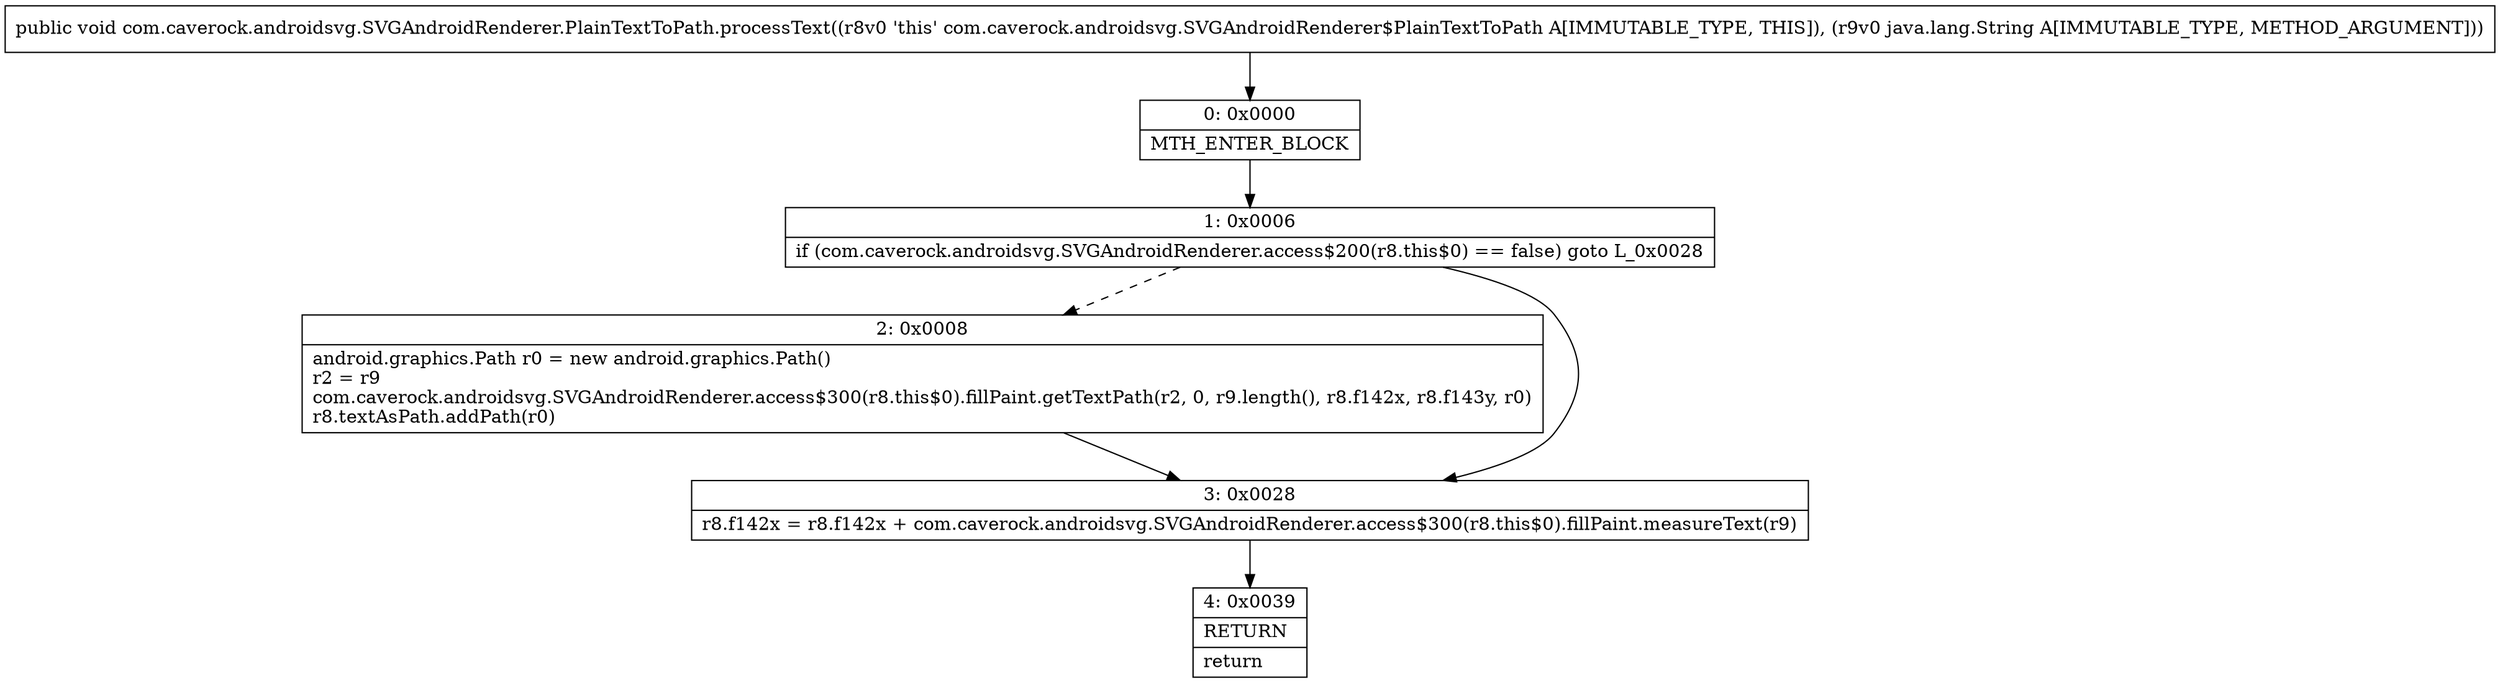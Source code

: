 digraph "CFG forcom.caverock.androidsvg.SVGAndroidRenderer.PlainTextToPath.processText(Ljava\/lang\/String;)V" {
Node_0 [shape=record,label="{0\:\ 0x0000|MTH_ENTER_BLOCK\l}"];
Node_1 [shape=record,label="{1\:\ 0x0006|if (com.caverock.androidsvg.SVGAndroidRenderer.access$200(r8.this$0) == false) goto L_0x0028\l}"];
Node_2 [shape=record,label="{2\:\ 0x0008|android.graphics.Path r0 = new android.graphics.Path()\lr2 = r9\lcom.caverock.androidsvg.SVGAndroidRenderer.access$300(r8.this$0).fillPaint.getTextPath(r2, 0, r9.length(), r8.f142x, r8.f143y, r0)\lr8.textAsPath.addPath(r0)\l}"];
Node_3 [shape=record,label="{3\:\ 0x0028|r8.f142x = r8.f142x + com.caverock.androidsvg.SVGAndroidRenderer.access$300(r8.this$0).fillPaint.measureText(r9)\l}"];
Node_4 [shape=record,label="{4\:\ 0x0039|RETURN\l|return\l}"];
MethodNode[shape=record,label="{public void com.caverock.androidsvg.SVGAndroidRenderer.PlainTextToPath.processText((r8v0 'this' com.caverock.androidsvg.SVGAndroidRenderer$PlainTextToPath A[IMMUTABLE_TYPE, THIS]), (r9v0 java.lang.String A[IMMUTABLE_TYPE, METHOD_ARGUMENT])) }"];
MethodNode -> Node_0;
Node_0 -> Node_1;
Node_1 -> Node_2[style=dashed];
Node_1 -> Node_3;
Node_2 -> Node_3;
Node_3 -> Node_4;
}

